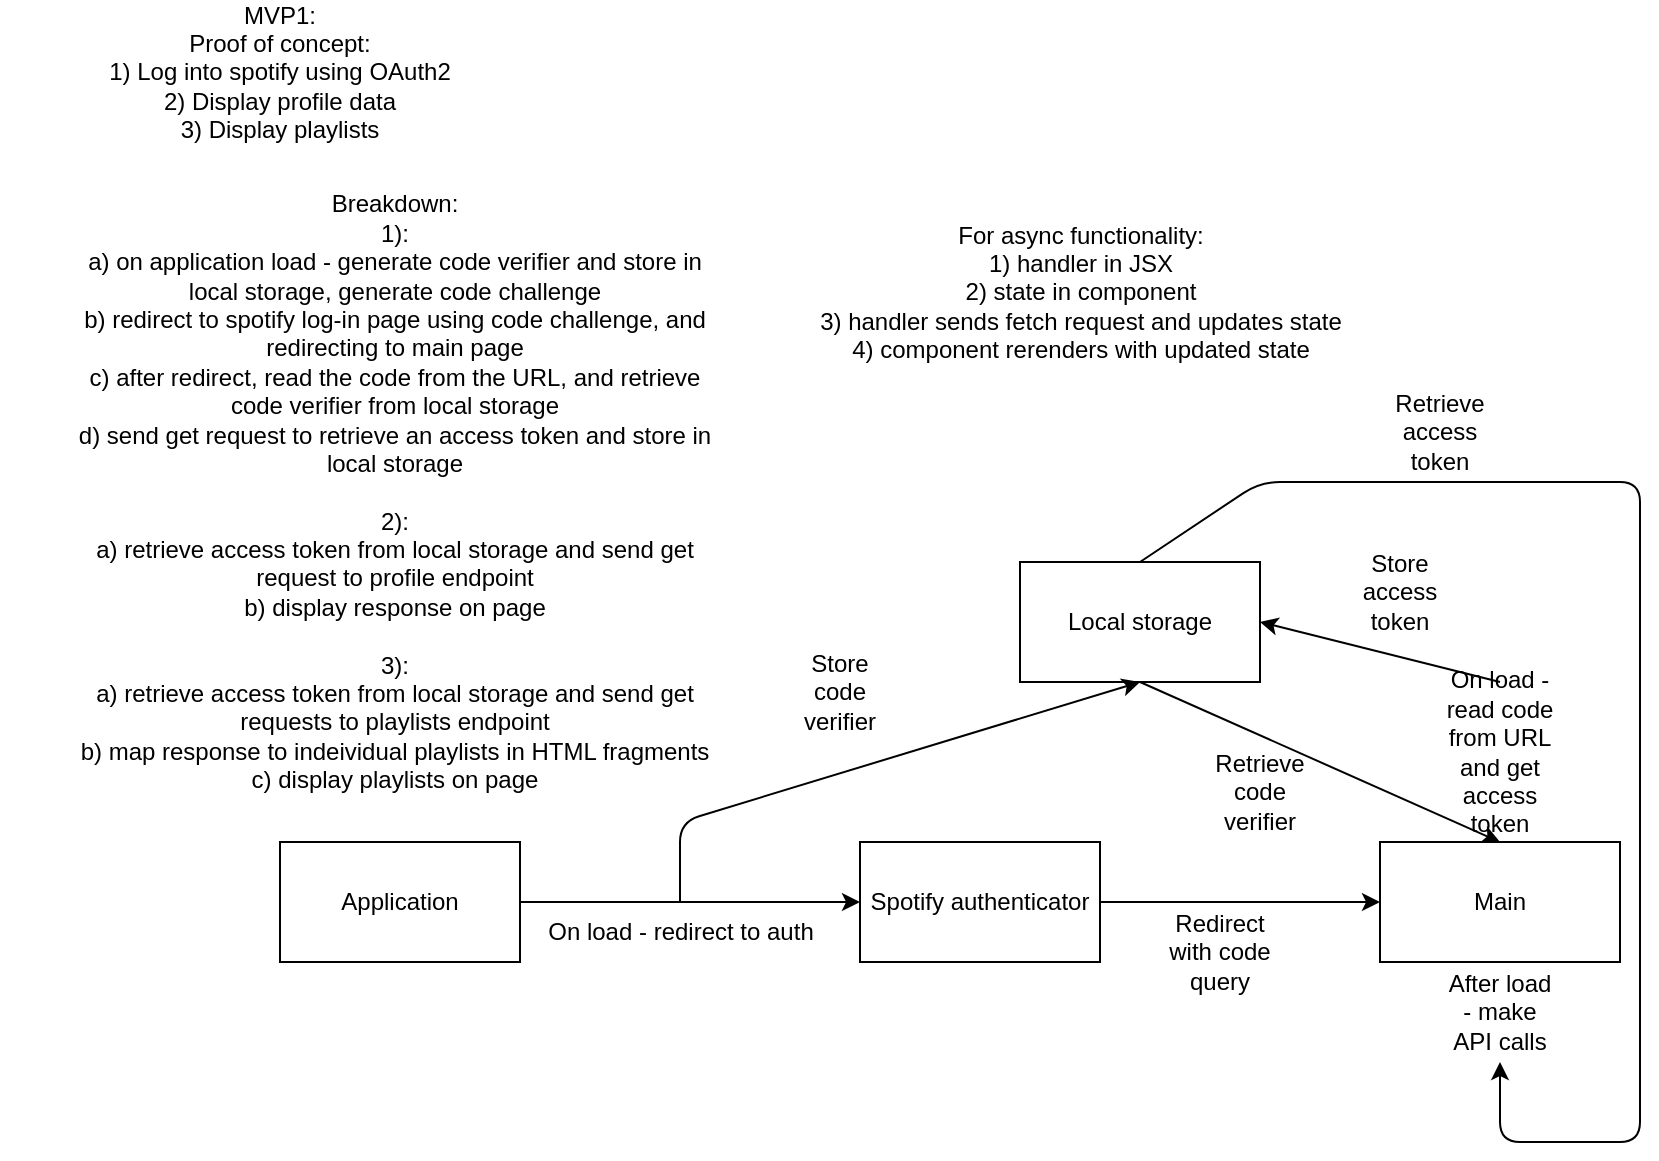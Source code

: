 <mxfile>
    <diagram id="2J2UBcVosCLTtqAoPLyl" name="Page-1">
        <mxGraphModel dx="1752" dy="1660" grid="1" gridSize="10" guides="1" tooltips="1" connect="1" arrows="1" fold="1" page="1" pageScale="1" pageWidth="827" pageHeight="1169" math="0" shadow="0">
            <root>
                <mxCell id="0"/>
                <mxCell id="1" parent="0"/>
                <mxCell id="2" value="MVP1:&lt;br&gt;Proof of concept:&lt;br&gt;1) Log into spotify using OAuth2&lt;br&gt;2) Display profile data&lt;br&gt;3) Display playlists" style="text;html=1;strokeColor=none;fillColor=none;align=center;verticalAlign=middle;whiteSpace=wrap;rounded=0;" parent="1" vertex="1">
                    <mxGeometry x="-30" width="280" height="30" as="geometry"/>
                </mxCell>
                <mxCell id="3" value="For async functionality:&lt;br&gt;1) handler in JSX&lt;br&gt;2) state in component&lt;br&gt;3) handler sends fetch request and updates state&lt;br&gt;4) component rerenders with updated state" style="text;html=1;align=center;verticalAlign=middle;resizable=0;points=[];autosize=1;strokeColor=none;fillColor=none;" vertex="1" parent="1">
                    <mxGeometry x="370" y="80" width="280" height="90" as="geometry"/>
                </mxCell>
                <mxCell id="4" value="Application" style="rounded=0;whiteSpace=wrap;html=1;" vertex="1" parent="1">
                    <mxGeometry x="110" y="400" width="120" height="60" as="geometry"/>
                </mxCell>
                <mxCell id="5" value="" style="endArrow=classic;html=1;exitX=1;exitY=0.5;exitDx=0;exitDy=0;" edge="1" parent="1" source="4">
                    <mxGeometry width="50" height="50" relative="1" as="geometry">
                        <mxPoint x="390" y="340" as="sourcePoint"/>
                        <mxPoint x="400" y="430" as="targetPoint"/>
                    </mxGeometry>
                </mxCell>
                <mxCell id="6" value="On load - redirect to auth" style="text;html=1;align=center;verticalAlign=middle;resizable=0;points=[];autosize=1;strokeColor=none;fillColor=none;" vertex="1" parent="1">
                    <mxGeometry x="230" y="430" width="160" height="30" as="geometry"/>
                </mxCell>
                <mxCell id="7" value="Local storage" style="rounded=0;whiteSpace=wrap;html=1;" vertex="1" parent="1">
                    <mxGeometry x="480" y="260" width="120" height="60" as="geometry"/>
                </mxCell>
                <mxCell id="8" value="" style="endArrow=classic;html=1;entryX=0.5;entryY=1;entryDx=0;entryDy=0;" edge="1" parent="1" target="7">
                    <mxGeometry width="50" height="50" relative="1" as="geometry">
                        <mxPoint x="310" y="430" as="sourcePoint"/>
                        <mxPoint x="440" y="290" as="targetPoint"/>
                        <Array as="points">
                            <mxPoint x="310" y="390"/>
                        </Array>
                    </mxGeometry>
                </mxCell>
                <mxCell id="9" value="Store code verifier" style="text;html=1;strokeColor=none;fillColor=none;align=center;verticalAlign=middle;whiteSpace=wrap;rounded=0;" vertex="1" parent="1">
                    <mxGeometry x="360" y="310" width="60" height="30" as="geometry"/>
                </mxCell>
                <mxCell id="11" value="Spotify authenticator" style="rounded=0;whiteSpace=wrap;html=1;" vertex="1" parent="1">
                    <mxGeometry x="400" y="400" width="120" height="60" as="geometry"/>
                </mxCell>
                <mxCell id="12" value="Main" style="rounded=0;whiteSpace=wrap;html=1;" vertex="1" parent="1">
                    <mxGeometry x="660" y="400" width="120" height="60" as="geometry"/>
                </mxCell>
                <mxCell id="13" value="" style="endArrow=classic;html=1;exitX=1;exitY=0.5;exitDx=0;exitDy=0;entryX=0;entryY=0.5;entryDx=0;entryDy=0;" edge="1" parent="1" source="11" target="12">
                    <mxGeometry width="50" height="50" relative="1" as="geometry">
                        <mxPoint x="700" y="470" as="sourcePoint"/>
                        <mxPoint x="750" y="420" as="targetPoint"/>
                    </mxGeometry>
                </mxCell>
                <mxCell id="14" value="Redirect with code query" style="text;html=1;strokeColor=none;fillColor=none;align=center;verticalAlign=middle;whiteSpace=wrap;rounded=0;" vertex="1" parent="1">
                    <mxGeometry x="550" y="440" width="60" height="30" as="geometry"/>
                </mxCell>
                <mxCell id="17" value="On load - read code from URL and get access token" style="text;html=1;strokeColor=none;fillColor=none;align=center;verticalAlign=middle;whiteSpace=wrap;rounded=0;" vertex="1" parent="1">
                    <mxGeometry x="690" y="340" width="60" height="30" as="geometry"/>
                </mxCell>
                <mxCell id="18" value="" style="endArrow=classic;html=1;exitX=0.5;exitY=1;exitDx=0;exitDy=0;entryX=0.5;entryY=0;entryDx=0;entryDy=0;" edge="1" parent="1" source="7" target="12">
                    <mxGeometry width="50" height="50" relative="1" as="geometry">
                        <mxPoint x="670" y="400" as="sourcePoint"/>
                        <mxPoint x="720" y="350" as="targetPoint"/>
                    </mxGeometry>
                </mxCell>
                <mxCell id="19" value="" style="endArrow=classic;html=1;entryX=1;entryY=0.5;entryDx=0;entryDy=0;" edge="1" parent="1" target="7">
                    <mxGeometry width="50" height="50" relative="1" as="geometry">
                        <mxPoint x="720" y="320" as="sourcePoint"/>
                        <mxPoint x="720" y="350" as="targetPoint"/>
                    </mxGeometry>
                </mxCell>
                <mxCell id="20" value="After load - make API calls" style="text;html=1;strokeColor=none;fillColor=none;align=center;verticalAlign=middle;whiteSpace=wrap;rounded=0;" vertex="1" parent="1">
                    <mxGeometry x="690" y="470" width="60" height="30" as="geometry"/>
                </mxCell>
                <mxCell id="21" value="Retrieve code verifier" style="text;html=1;strokeColor=none;fillColor=none;align=center;verticalAlign=middle;whiteSpace=wrap;rounded=0;" vertex="1" parent="1">
                    <mxGeometry x="570" y="360" width="60" height="30" as="geometry"/>
                </mxCell>
                <mxCell id="22" value="Store access token" style="text;html=1;strokeColor=none;fillColor=none;align=center;verticalAlign=middle;whiteSpace=wrap;rounded=0;" vertex="1" parent="1">
                    <mxGeometry x="640" y="260" width="60" height="30" as="geometry"/>
                </mxCell>
                <mxCell id="23" value="" style="endArrow=classic;html=1;exitX=0.5;exitY=0;exitDx=0;exitDy=0;" edge="1" parent="1" source="7">
                    <mxGeometry width="50" height="50" relative="1" as="geometry">
                        <mxPoint x="620" y="380" as="sourcePoint"/>
                        <mxPoint x="720" y="510" as="targetPoint"/>
                        <Array as="points">
                            <mxPoint x="600" y="220"/>
                            <mxPoint x="790" y="220"/>
                            <mxPoint x="790" y="550"/>
                            <mxPoint x="720" y="550"/>
                        </Array>
                    </mxGeometry>
                </mxCell>
                <mxCell id="24" value="Retrieve access token" style="text;html=1;strokeColor=none;fillColor=none;align=center;verticalAlign=middle;whiteSpace=wrap;rounded=0;" vertex="1" parent="1">
                    <mxGeometry x="660" y="180" width="60" height="30" as="geometry"/>
                </mxCell>
                <mxCell id="25" value="Breakdown:&lt;br&gt;1):&lt;br&gt;a) on application load - generate code verifier and store in local storage, generate code challenge&lt;br&gt;b) redirect to spotify log-in page using code challenge, and redirecting to main page&lt;br&gt;c) after redirect, read the code from the URL, and retrieve code verifier from local storage&lt;br&gt;d) send get request to retrieve an access token and store in local storage&lt;br&gt;&lt;br&gt;2):&lt;br&gt;a) retrieve access token from local storage and send get request to profile endpoint&lt;br&gt;b) display response on page&lt;br&gt;&lt;br&gt;3):&lt;br&gt;a) retrieve access token from local storage and send get requests to playlists endpoint&lt;br&gt;b) map response to indeividual playlists in HTML fragments&lt;br&gt;c) display playlists on page" style="text;html=1;strokeColor=none;fillColor=none;align=center;verticalAlign=middle;whiteSpace=wrap;rounded=0;" vertex="1" parent="1">
                    <mxGeometry y="210" width="335" height="30" as="geometry"/>
                </mxCell>
            </root>
        </mxGraphModel>
    </diagram>
</mxfile>